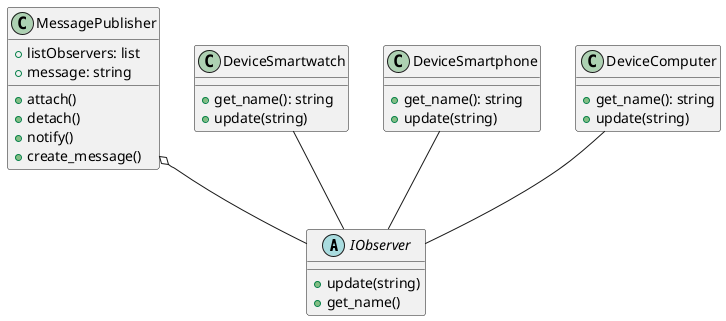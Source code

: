 @startuml classDiagram
abstract class IObserver {
    +update(string)
    +get_name()
}

class MessagePublisher{
    +listObservers: list
    +message: string
    +attach()
    +detach()
    +notify()
    +create_message()
}

class DeviceSmartwatch{
    +get_name(): string
    +update(string)
}
class DeviceSmartphone{
    +get_name(): string
    +update(string)
}
class DeviceComputer{
    +get_name(): string
    +update(string)
}


DeviceComputer -- IObserver
DeviceSmartphone -- IObserver
DeviceSmartwatch -- IObserver
MessagePublisher o-- IObserver


@enduml